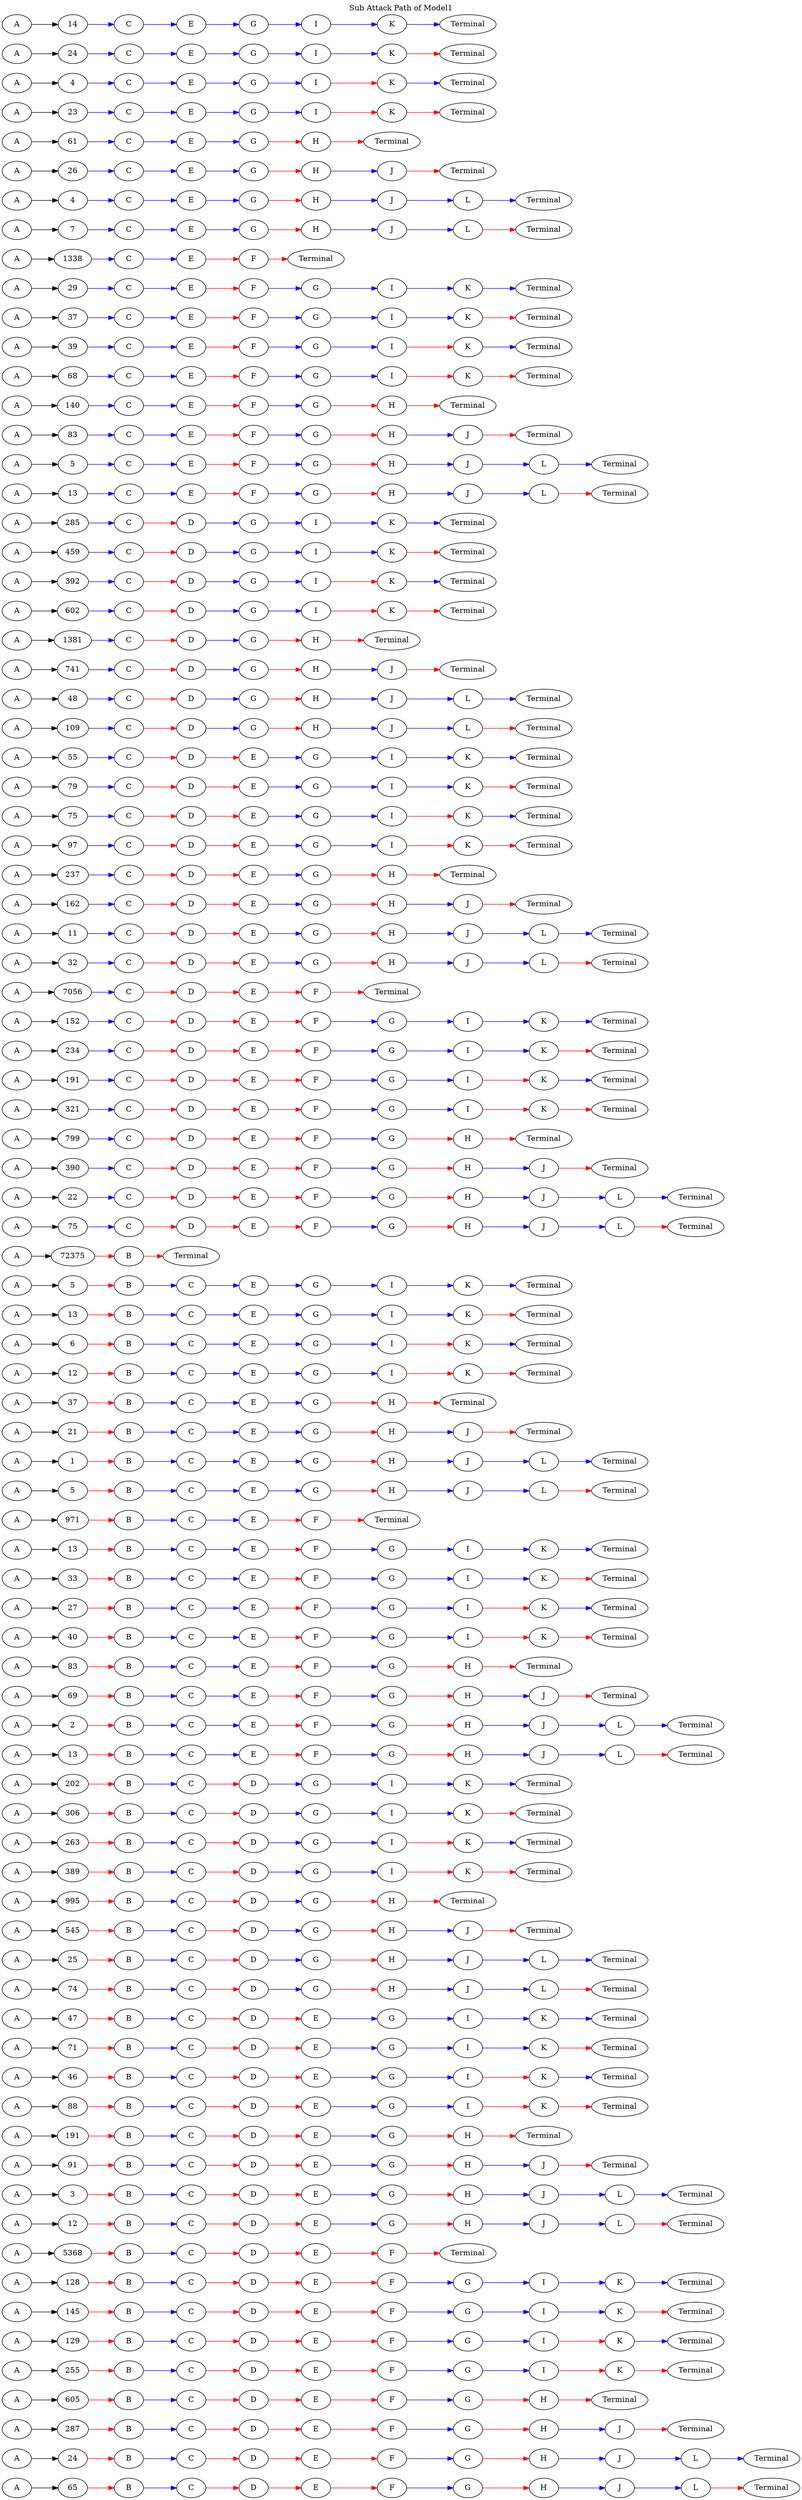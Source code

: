 // Sub Attack Path
digraph SubAttackPathModel {
	graph [label="Sub Attack Path of Model1" labelloc=t rankdir=LR]
	A1 [label=A]
	number_of_attack1 [label=65]
	A1 -> number_of_attack1
	B1 [label=B]
	number_of_attack1 -> B1 [color=red]
	C1 [label=C]
	B1 -> C1 [color=blue]
	D1 [label=D]
	C1 -> D1 [color=red]
	E1 [label=E]
	D1 -> E1 [color=red]
	F1 [label=F]
	E1 -> F1 [color=red]
	G1 [label=G]
	F1 -> G1 [color=blue]
	H1 [label=H]
	G1 -> H1 [color=red]
	J1 [label=J]
	H1 -> J1 [color=blue]
	L1 [label=L]
	J1 -> L1 [color=blue]
	Terminal1 [label=Terminal]
	L1 -> Terminal1 [color=red]
	A2 [label=A]
	number_of_attack2 [label=24]
	A2 -> number_of_attack2
	B2 [label=B]
	number_of_attack2 -> B2 [color=red]
	C2 [label=C]
	B2 -> C2 [color=blue]
	D2 [label=D]
	C2 -> D2 [color=red]
	E2 [label=E]
	D2 -> E2 [color=red]
	F2 [label=F]
	E2 -> F2 [color=red]
	G2 [label=G]
	F2 -> G2 [color=blue]
	H2 [label=H]
	G2 -> H2 [color=red]
	J2 [label=J]
	H2 -> J2 [color=blue]
	L2 [label=L]
	J2 -> L2 [color=blue]
	Terminal2 [label=Terminal]
	L2 -> Terminal2 [color=blue]
	A3 [label=A]
	number_of_attack3 [label=287]
	A3 -> number_of_attack3
	B3 [label=B]
	number_of_attack3 -> B3 [color=red]
	C3 [label=C]
	B3 -> C3 [color=blue]
	D3 [label=D]
	C3 -> D3 [color=red]
	E3 [label=E]
	D3 -> E3 [color=red]
	F3 [label=F]
	E3 -> F3 [color=red]
	G3 [label=G]
	F3 -> G3 [color=blue]
	H3 [label=H]
	G3 -> H3 [color=red]
	J3 [label=J]
	H3 -> J3 [color=blue]
	Terminal3 [label=Terminal]
	J3 -> Terminal3 [color=red]
	A4 [label=A]
	number_of_attack4 [label=605]
	A4 -> number_of_attack4
	B4 [label=B]
	number_of_attack4 -> B4 [color=red]
	C4 [label=C]
	B4 -> C4 [color=blue]
	D4 [label=D]
	C4 -> D4 [color=red]
	E4 [label=E]
	D4 -> E4 [color=red]
	F4 [label=F]
	E4 -> F4 [color=red]
	G4 [label=G]
	F4 -> G4 [color=blue]
	H4 [label=H]
	G4 -> H4 [color=red]
	Terminal4 [label=Terminal]
	H4 -> Terminal4 [color=red]
	A5 [label=A]
	number_of_attack5 [label=255]
	A5 -> number_of_attack5
	B5 [label=B]
	number_of_attack5 -> B5 [color=red]
	C5 [label=C]
	B5 -> C5 [color=blue]
	D5 [label=D]
	C5 -> D5 [color=red]
	E5 [label=E]
	D5 -> E5 [color=red]
	F5 [label=F]
	E5 -> F5 [color=red]
	G5 [label=G]
	F5 -> G5 [color=blue]
	I5 [label=I]
	G5 -> I5 [color=blue]
	K5 [label=K]
	I5 -> K5 [color=red]
	Terminal5 [label=Terminal]
	K5 -> Terminal5 [color=red]
	A6 [label=A]
	number_of_attack6 [label=129]
	A6 -> number_of_attack6
	B6 [label=B]
	number_of_attack6 -> B6 [color=red]
	C6 [label=C]
	B6 -> C6 [color=blue]
	D6 [label=D]
	C6 -> D6 [color=red]
	E6 [label=E]
	D6 -> E6 [color=red]
	F6 [label=F]
	E6 -> F6 [color=red]
	G6 [label=G]
	F6 -> G6 [color=blue]
	I6 [label=I]
	G6 -> I6 [color=blue]
	K6 [label=K]
	I6 -> K6 [color=red]
	Terminal6 [label=Terminal]
	K6 -> Terminal6 [color=blue]
	A7 [label=A]
	number_of_attack7 [label=145]
	A7 -> number_of_attack7
	B7 [label=B]
	number_of_attack7 -> B7 [color=red]
	C7 [label=C]
	B7 -> C7 [color=blue]
	D7 [label=D]
	C7 -> D7 [color=red]
	E7 [label=E]
	D7 -> E7 [color=red]
	F7 [label=F]
	E7 -> F7 [color=red]
	G7 [label=G]
	F7 -> G7 [color=blue]
	I7 [label=I]
	G7 -> I7 [color=blue]
	K7 [label=K]
	I7 -> K7 [color=blue]
	Terminal7 [label=Terminal]
	K7 -> Terminal7 [color=red]
	A8 [label=A]
	number_of_attack8 [label=128]
	A8 -> number_of_attack8
	B8 [label=B]
	number_of_attack8 -> B8 [color=red]
	C8 [label=C]
	B8 -> C8 [color=blue]
	D8 [label=D]
	C8 -> D8 [color=red]
	E8 [label=E]
	D8 -> E8 [color=red]
	F8 [label=F]
	E8 -> F8 [color=red]
	G8 [label=G]
	F8 -> G8 [color=blue]
	I8 [label=I]
	G8 -> I8 [color=blue]
	K8 [label=K]
	I8 -> K8 [color=blue]
	Terminal8 [label=Terminal]
	K8 -> Terminal8 [color=blue]
	A9 [label=A]
	number_of_attack9 [label=5368]
	A9 -> number_of_attack9
	B9 [label=B]
	number_of_attack9 -> B9 [color=red]
	C9 [label=C]
	B9 -> C9 [color=blue]
	D9 [label=D]
	C9 -> D9 [color=red]
	E9 [label=E]
	D9 -> E9 [color=red]
	F9 [label=F]
	E9 -> F9 [color=red]
	Terminal9 [label=Terminal]
	F9 -> Terminal9 [color=red]
	A10 [label=A]
	number_of_attack10 [label=12]
	A10 -> number_of_attack10
	B10 [label=B]
	number_of_attack10 -> B10 [color=red]
	C10 [label=C]
	B10 -> C10 [color=blue]
	D10 [label=D]
	C10 -> D10 [color=red]
	E10 [label=E]
	D10 -> E10 [color=red]
	G10 [label=G]
	E10 -> G10 [color=blue]
	H10 [label=H]
	G10 -> H10 [color=red]
	J10 [label=J]
	H10 -> J10 [color=blue]
	L10 [label=L]
	J10 -> L10 [color=blue]
	Terminal10 [label=Terminal]
	L10 -> Terminal10 [color=red]
	A11 [label=A]
	number_of_attack11 [label=3]
	A11 -> number_of_attack11
	B11 [label=B]
	number_of_attack11 -> B11 [color=red]
	C11 [label=C]
	B11 -> C11 [color=blue]
	D11 [label=D]
	C11 -> D11 [color=red]
	E11 [label=E]
	D11 -> E11 [color=red]
	G11 [label=G]
	E11 -> G11 [color=blue]
	H11 [label=H]
	G11 -> H11 [color=red]
	J11 [label=J]
	H11 -> J11 [color=blue]
	L11 [label=L]
	J11 -> L11 [color=blue]
	Terminal11 [label=Terminal]
	L11 -> Terminal11 [color=blue]
	A12 [label=A]
	number_of_attack12 [label=91]
	A12 -> number_of_attack12
	B12 [label=B]
	number_of_attack12 -> B12 [color=red]
	C12 [label=C]
	B12 -> C12 [color=blue]
	D12 [label=D]
	C12 -> D12 [color=red]
	E12 [label=E]
	D12 -> E12 [color=red]
	G12 [label=G]
	E12 -> G12 [color=blue]
	H12 [label=H]
	G12 -> H12 [color=red]
	J12 [label=J]
	H12 -> J12 [color=blue]
	Terminal12 [label=Terminal]
	J12 -> Terminal12 [color=red]
	A13 [label=A]
	number_of_attack13 [label=191]
	A13 -> number_of_attack13
	B13 [label=B]
	number_of_attack13 -> B13 [color=red]
	C13 [label=C]
	B13 -> C13 [color=blue]
	D13 [label=D]
	C13 -> D13 [color=red]
	E13 [label=E]
	D13 -> E13 [color=red]
	G13 [label=G]
	E13 -> G13 [color=blue]
	H13 [label=H]
	G13 -> H13 [color=red]
	Terminal13 [label=Terminal]
	H13 -> Terminal13 [color=red]
	A14 [label=A]
	number_of_attack14 [label=88]
	A14 -> number_of_attack14
	B14 [label=B]
	number_of_attack14 -> B14 [color=red]
	C14 [label=C]
	B14 -> C14 [color=blue]
	D14 [label=D]
	C14 -> D14 [color=red]
	E14 [label=E]
	D14 -> E14 [color=red]
	G14 [label=G]
	E14 -> G14 [color=blue]
	I14 [label=I]
	G14 -> I14 [color=blue]
	K14 [label=K]
	I14 -> K14 [color=red]
	Terminal14 [label=Terminal]
	K14 -> Terminal14 [color=red]
	A15 [label=A]
	number_of_attack15 [label=46]
	A15 -> number_of_attack15
	B15 [label=B]
	number_of_attack15 -> B15 [color=red]
	C15 [label=C]
	B15 -> C15 [color=blue]
	D15 [label=D]
	C15 -> D15 [color=red]
	E15 [label=E]
	D15 -> E15 [color=red]
	G15 [label=G]
	E15 -> G15 [color=blue]
	I15 [label=I]
	G15 -> I15 [color=blue]
	K15 [label=K]
	I15 -> K15 [color=red]
	Terminal15 [label=Terminal]
	K15 -> Terminal15 [color=blue]
	A16 [label=A]
	number_of_attack16 [label=71]
	A16 -> number_of_attack16
	B16 [label=B]
	number_of_attack16 -> B16 [color=red]
	C16 [label=C]
	B16 -> C16 [color=blue]
	D16 [label=D]
	C16 -> D16 [color=red]
	E16 [label=E]
	D16 -> E16 [color=red]
	G16 [label=G]
	E16 -> G16 [color=blue]
	I16 [label=I]
	G16 -> I16 [color=blue]
	K16 [label=K]
	I16 -> K16 [color=blue]
	Terminal16 [label=Terminal]
	K16 -> Terminal16 [color=red]
	A17 [label=A]
	number_of_attack17 [label=47]
	A17 -> number_of_attack17
	B17 [label=B]
	number_of_attack17 -> B17 [color=red]
	C17 [label=C]
	B17 -> C17 [color=blue]
	D17 [label=D]
	C17 -> D17 [color=red]
	E17 [label=E]
	D17 -> E17 [color=red]
	G17 [label=G]
	E17 -> G17 [color=blue]
	I17 [label=I]
	G17 -> I17 [color=blue]
	K17 [label=K]
	I17 -> K17 [color=blue]
	Terminal17 [label=Terminal]
	K17 -> Terminal17 [color=blue]
	A18 [label=A]
	number_of_attack18 [label=74]
	A18 -> number_of_attack18
	B18 [label=B]
	number_of_attack18 -> B18 [color=red]
	C18 [label=C]
	B18 -> C18 [color=blue]
	D18 [label=D]
	C18 -> D18 [color=red]
	G18 [label=G]
	D18 -> G18 [color=blue]
	H18 [label=H]
	G18 -> H18 [color=red]
	J18 [label=J]
	H18 -> J18 [color=blue]
	L18 [label=L]
	J18 -> L18 [color=blue]
	Terminal18 [label=Terminal]
	L18 -> Terminal18 [color=red]
	A19 [label=A]
	number_of_attack19 [label=25]
	A19 -> number_of_attack19
	B19 [label=B]
	number_of_attack19 -> B19 [color=red]
	C19 [label=C]
	B19 -> C19 [color=blue]
	D19 [label=D]
	C19 -> D19 [color=red]
	G19 [label=G]
	D19 -> G19 [color=blue]
	H19 [label=H]
	G19 -> H19 [color=red]
	J19 [label=J]
	H19 -> J19 [color=blue]
	L19 [label=L]
	J19 -> L19 [color=blue]
	Terminal19 [label=Terminal]
	L19 -> Terminal19 [color=blue]
	A20 [label=A]
	number_of_attack20 [label=545]
	A20 -> number_of_attack20
	B20 [label=B]
	number_of_attack20 -> B20 [color=red]
	C20 [label=C]
	B20 -> C20 [color=blue]
	D20 [label=D]
	C20 -> D20 [color=red]
	G20 [label=G]
	D20 -> G20 [color=blue]
	H20 [label=H]
	G20 -> H20 [color=red]
	J20 [label=J]
	H20 -> J20 [color=blue]
	Terminal20 [label=Terminal]
	J20 -> Terminal20 [color=red]
	A21 [label=A]
	number_of_attack21 [label=995]
	A21 -> number_of_attack21
	B21 [label=B]
	number_of_attack21 -> B21 [color=red]
	C21 [label=C]
	B21 -> C21 [color=blue]
	D21 [label=D]
	C21 -> D21 [color=red]
	G21 [label=G]
	D21 -> G21 [color=blue]
	H21 [label=H]
	G21 -> H21 [color=red]
	Terminal21 [label=Terminal]
	H21 -> Terminal21 [color=red]
	A22 [label=A]
	number_of_attack22 [label=389]
	A22 -> number_of_attack22
	B22 [label=B]
	number_of_attack22 -> B22 [color=red]
	C22 [label=C]
	B22 -> C22 [color=blue]
	D22 [label=D]
	C22 -> D22 [color=red]
	G22 [label=G]
	D22 -> G22 [color=blue]
	I22 [label=I]
	G22 -> I22 [color=blue]
	K22 [label=K]
	I22 -> K22 [color=red]
	Terminal22 [label=Terminal]
	K22 -> Terminal22 [color=red]
	A23 [label=A]
	number_of_attack23 [label=263]
	A23 -> number_of_attack23
	B23 [label=B]
	number_of_attack23 -> B23 [color=red]
	C23 [label=C]
	B23 -> C23 [color=blue]
	D23 [label=D]
	C23 -> D23 [color=red]
	G23 [label=G]
	D23 -> G23 [color=blue]
	I23 [label=I]
	G23 -> I23 [color=blue]
	K23 [label=K]
	I23 -> K23 [color=red]
	Terminal23 [label=Terminal]
	K23 -> Terminal23 [color=blue]
	A24 [label=A]
	number_of_attack24 [label=306]
	A24 -> number_of_attack24
	B24 [label=B]
	number_of_attack24 -> B24 [color=red]
	C24 [label=C]
	B24 -> C24 [color=blue]
	D24 [label=D]
	C24 -> D24 [color=red]
	G24 [label=G]
	D24 -> G24 [color=blue]
	I24 [label=I]
	G24 -> I24 [color=blue]
	K24 [label=K]
	I24 -> K24 [color=blue]
	Terminal24 [label=Terminal]
	K24 -> Terminal24 [color=red]
	A25 [label=A]
	number_of_attack25 [label=202]
	A25 -> number_of_attack25
	B25 [label=B]
	number_of_attack25 -> B25 [color=red]
	C25 [label=C]
	B25 -> C25 [color=blue]
	D25 [label=D]
	C25 -> D25 [color=red]
	G25 [label=G]
	D25 -> G25 [color=blue]
	I25 [label=I]
	G25 -> I25 [color=blue]
	K25 [label=K]
	I25 -> K25 [color=blue]
	Terminal25 [label=Terminal]
	K25 -> Terminal25 [color=blue]
	A26 [label=A]
	number_of_attack26 [label=13]
	A26 -> number_of_attack26
	B26 [label=B]
	number_of_attack26 -> B26 [color=red]
	C26 [label=C]
	B26 -> C26 [color=blue]
	E26 [label=E]
	C26 -> E26 [color=blue]
	F26 [label=F]
	E26 -> F26 [color=red]
	G26 [label=G]
	F26 -> G26 [color=blue]
	H26 [label=H]
	G26 -> H26 [color=red]
	J26 [label=J]
	H26 -> J26 [color=blue]
	L26 [label=L]
	J26 -> L26 [color=blue]
	Terminal26 [label=Terminal]
	L26 -> Terminal26 [color=red]
	A27 [label=A]
	number_of_attack27 [label=2]
	A27 -> number_of_attack27
	B27 [label=B]
	number_of_attack27 -> B27 [color=red]
	C27 [label=C]
	B27 -> C27 [color=blue]
	E27 [label=E]
	C27 -> E27 [color=blue]
	F27 [label=F]
	E27 -> F27 [color=red]
	G27 [label=G]
	F27 -> G27 [color=blue]
	H27 [label=H]
	G27 -> H27 [color=red]
	J27 [label=J]
	H27 -> J27 [color=blue]
	L27 [label=L]
	J27 -> L27 [color=blue]
	Terminal27 [label=Terminal]
	L27 -> Terminal27 [color=blue]
	A28 [label=A]
	number_of_attack28 [label=69]
	A28 -> number_of_attack28
	B28 [label=B]
	number_of_attack28 -> B28 [color=red]
	C28 [label=C]
	B28 -> C28 [color=blue]
	E28 [label=E]
	C28 -> E28 [color=blue]
	F28 [label=F]
	E28 -> F28 [color=red]
	G28 [label=G]
	F28 -> G28 [color=blue]
	H28 [label=H]
	G28 -> H28 [color=red]
	J28 [label=J]
	H28 -> J28 [color=blue]
	Terminal28 [label=Terminal]
	J28 -> Terminal28 [color=red]
	A29 [label=A]
	number_of_attack29 [label=83]
	A29 -> number_of_attack29
	B29 [label=B]
	number_of_attack29 -> B29 [color=red]
	C29 [label=C]
	B29 -> C29 [color=blue]
	E29 [label=E]
	C29 -> E29 [color=blue]
	F29 [label=F]
	E29 -> F29 [color=red]
	G29 [label=G]
	F29 -> G29 [color=blue]
	H29 [label=H]
	G29 -> H29 [color=red]
	Terminal29 [label=Terminal]
	H29 -> Terminal29 [color=red]
	A30 [label=A]
	number_of_attack30 [label=40]
	A30 -> number_of_attack30
	B30 [label=B]
	number_of_attack30 -> B30 [color=red]
	C30 [label=C]
	B30 -> C30 [color=blue]
	E30 [label=E]
	C30 -> E30 [color=blue]
	F30 [label=F]
	E30 -> F30 [color=red]
	G30 [label=G]
	F30 -> G30 [color=blue]
	I30 [label=I]
	G30 -> I30 [color=blue]
	K30 [label=K]
	I30 -> K30 [color=red]
	Terminal30 [label=Terminal]
	K30 -> Terminal30 [color=red]
	A31 [label=A]
	number_of_attack31 [label=27]
	A31 -> number_of_attack31
	B31 [label=B]
	number_of_attack31 -> B31 [color=red]
	C31 [label=C]
	B31 -> C31 [color=blue]
	E31 [label=E]
	C31 -> E31 [color=blue]
	F31 [label=F]
	E31 -> F31 [color=red]
	G31 [label=G]
	F31 -> G31 [color=blue]
	I31 [label=I]
	G31 -> I31 [color=blue]
	K31 [label=K]
	I31 -> K31 [color=red]
	Terminal31 [label=Terminal]
	K31 -> Terminal31 [color=blue]
	A32 [label=A]
	number_of_attack32 [label=33]
	A32 -> number_of_attack32
	B32 [label=B]
	number_of_attack32 -> B32 [color=red]
	C32 [label=C]
	B32 -> C32 [color=blue]
	E32 [label=E]
	C32 -> E32 [color=blue]
	F32 [label=F]
	E32 -> F32 [color=red]
	G32 [label=G]
	F32 -> G32 [color=blue]
	I32 [label=I]
	G32 -> I32 [color=blue]
	K32 [label=K]
	I32 -> K32 [color=blue]
	Terminal32 [label=Terminal]
	K32 -> Terminal32 [color=red]
	A33 [label=A]
	number_of_attack33 [label=13]
	A33 -> number_of_attack33
	B33 [label=B]
	number_of_attack33 -> B33 [color=red]
	C33 [label=C]
	B33 -> C33 [color=blue]
	E33 [label=E]
	C33 -> E33 [color=blue]
	F33 [label=F]
	E33 -> F33 [color=red]
	G33 [label=G]
	F33 -> G33 [color=blue]
	I33 [label=I]
	G33 -> I33 [color=blue]
	K33 [label=K]
	I33 -> K33 [color=blue]
	Terminal33 [label=Terminal]
	K33 -> Terminal33 [color=blue]
	A34 [label=A]
	number_of_attack34 [label=971]
	A34 -> number_of_attack34
	B34 [label=B]
	number_of_attack34 -> B34 [color=red]
	C34 [label=C]
	B34 -> C34 [color=blue]
	E34 [label=E]
	C34 -> E34 [color=blue]
	F34 [label=F]
	E34 -> F34 [color=red]
	Terminal34 [label=Terminal]
	F34 -> Terminal34 [color=red]
	A35 [label=A]
	number_of_attack35 [label=5]
	A35 -> number_of_attack35
	B35 [label=B]
	number_of_attack35 -> B35 [color=red]
	C35 [label=C]
	B35 -> C35 [color=blue]
	E35 [label=E]
	C35 -> E35 [color=blue]
	G35 [label=G]
	E35 -> G35 [color=blue]
	H35 [label=H]
	G35 -> H35 [color=red]
	J35 [label=J]
	H35 -> J35 [color=blue]
	L35 [label=L]
	J35 -> L35 [color=blue]
	Terminal35 [label=Terminal]
	L35 -> Terminal35 [color=red]
	A36 [label=A]
	number_of_attack36 [label=1]
	A36 -> number_of_attack36
	B36 [label=B]
	number_of_attack36 -> B36 [color=red]
	C36 [label=C]
	B36 -> C36 [color=blue]
	E36 [label=E]
	C36 -> E36 [color=blue]
	G36 [label=G]
	E36 -> G36 [color=blue]
	H36 [label=H]
	G36 -> H36 [color=red]
	J36 [label=J]
	H36 -> J36 [color=blue]
	L36 [label=L]
	J36 -> L36 [color=blue]
	Terminal36 [label=Terminal]
	L36 -> Terminal36 [color=blue]
	A37 [label=A]
	number_of_attack37 [label=21]
	A37 -> number_of_attack37
	B37 [label=B]
	number_of_attack37 -> B37 [color=red]
	C37 [label=C]
	B37 -> C37 [color=blue]
	E37 [label=E]
	C37 -> E37 [color=blue]
	G37 [label=G]
	E37 -> G37 [color=blue]
	H37 [label=H]
	G37 -> H37 [color=red]
	J37 [label=J]
	H37 -> J37 [color=blue]
	Terminal37 [label=Terminal]
	J37 -> Terminal37 [color=red]
	A38 [label=A]
	number_of_attack38 [label=37]
	A38 -> number_of_attack38
	B38 [label=B]
	number_of_attack38 -> B38 [color=red]
	C38 [label=C]
	B38 -> C38 [color=blue]
	E38 [label=E]
	C38 -> E38 [color=blue]
	G38 [label=G]
	E38 -> G38 [color=blue]
	H38 [label=H]
	G38 -> H38 [color=red]
	Terminal38 [label=Terminal]
	H38 -> Terminal38 [color=red]
	A39 [label=A]
	number_of_attack39 [label=12]
	A39 -> number_of_attack39
	B39 [label=B]
	number_of_attack39 -> B39 [color=red]
	C39 [label=C]
	B39 -> C39 [color=blue]
	E39 [label=E]
	C39 -> E39 [color=blue]
	G39 [label=G]
	E39 -> G39 [color=blue]
	I39 [label=I]
	G39 -> I39 [color=blue]
	K39 [label=K]
	I39 -> K39 [color=red]
	Terminal39 [label=Terminal]
	K39 -> Terminal39 [color=red]
	A40 [label=A]
	number_of_attack40 [label=6]
	A40 -> number_of_attack40
	B40 [label=B]
	number_of_attack40 -> B40 [color=red]
	C40 [label=C]
	B40 -> C40 [color=blue]
	E40 [label=E]
	C40 -> E40 [color=blue]
	G40 [label=G]
	E40 -> G40 [color=blue]
	I40 [label=I]
	G40 -> I40 [color=blue]
	K40 [label=K]
	I40 -> K40 [color=red]
	Terminal40 [label=Terminal]
	K40 -> Terminal40 [color=blue]
	A41 [label=A]
	number_of_attack41 [label=13]
	A41 -> number_of_attack41
	B41 [label=B]
	number_of_attack41 -> B41 [color=red]
	C41 [label=C]
	B41 -> C41 [color=blue]
	E41 [label=E]
	C41 -> E41 [color=blue]
	G41 [label=G]
	E41 -> G41 [color=blue]
	I41 [label=I]
	G41 -> I41 [color=blue]
	K41 [label=K]
	I41 -> K41 [color=blue]
	Terminal41 [label=Terminal]
	K41 -> Terminal41 [color=red]
	A42 [label=A]
	number_of_attack42 [label=5]
	A42 -> number_of_attack42
	B42 [label=B]
	number_of_attack42 -> B42 [color=red]
	C42 [label=C]
	B42 -> C42 [color=blue]
	E42 [label=E]
	C42 -> E42 [color=blue]
	G42 [label=G]
	E42 -> G42 [color=blue]
	I42 [label=I]
	G42 -> I42 [color=blue]
	K42 [label=K]
	I42 -> K42 [color=blue]
	Terminal42 [label=Terminal]
	K42 -> Terminal42 [color=blue]
	A43 [label=A]
	number_of_attack43 [label=72375]
	A43 -> number_of_attack43
	B43 [label=B]
	number_of_attack43 -> B43 [color=red]
	Terminal43 [label=Terminal]
	B43 -> Terminal43 [color=red]
	A44 [label=A]
	number_of_attack44 [label=75]
	A44 -> number_of_attack44
	C44 [label=C]
	number_of_attack44 -> C44 [color=blue]
	D44 [label=D]
	C44 -> D44 [color=red]
	E44 [label=E]
	D44 -> E44 [color=red]
	F44 [label=F]
	E44 -> F44 [color=red]
	G44 [label=G]
	F44 -> G44 [color=blue]
	H44 [label=H]
	G44 -> H44 [color=red]
	J44 [label=J]
	H44 -> J44 [color=blue]
	L44 [label=L]
	J44 -> L44 [color=blue]
	Terminal44 [label=Terminal]
	L44 -> Terminal44 [color=red]
	A45 [label=A]
	number_of_attack45 [label=22]
	A45 -> number_of_attack45
	C45 [label=C]
	number_of_attack45 -> C45 [color=blue]
	D45 [label=D]
	C45 -> D45 [color=red]
	E45 [label=E]
	D45 -> E45 [color=red]
	F45 [label=F]
	E45 -> F45 [color=red]
	G45 [label=G]
	F45 -> G45 [color=blue]
	H45 [label=H]
	G45 -> H45 [color=red]
	J45 [label=J]
	H45 -> J45 [color=blue]
	L45 [label=L]
	J45 -> L45 [color=blue]
	Terminal45 [label=Terminal]
	L45 -> Terminal45 [color=blue]
	A46 [label=A]
	number_of_attack46 [label=390]
	A46 -> number_of_attack46
	C46 [label=C]
	number_of_attack46 -> C46 [color=blue]
	D46 [label=D]
	C46 -> D46 [color=red]
	E46 [label=E]
	D46 -> E46 [color=red]
	F46 [label=F]
	E46 -> F46 [color=red]
	G46 [label=G]
	F46 -> G46 [color=blue]
	H46 [label=H]
	G46 -> H46 [color=red]
	J46 [label=J]
	H46 -> J46 [color=blue]
	Terminal46 [label=Terminal]
	J46 -> Terminal46 [color=red]
	A47 [label=A]
	number_of_attack47 [label=799]
	A47 -> number_of_attack47
	C47 [label=C]
	number_of_attack47 -> C47 [color=blue]
	D47 [label=D]
	C47 -> D47 [color=red]
	E47 [label=E]
	D47 -> E47 [color=red]
	F47 [label=F]
	E47 -> F47 [color=red]
	G47 [label=G]
	F47 -> G47 [color=blue]
	H47 [label=H]
	G47 -> H47 [color=red]
	Terminal47 [label=Terminal]
	H47 -> Terminal47 [color=red]
	A48 [label=A]
	number_of_attack48 [label=321]
	A48 -> number_of_attack48
	C48 [label=C]
	number_of_attack48 -> C48 [color=blue]
	D48 [label=D]
	C48 -> D48 [color=red]
	E48 [label=E]
	D48 -> E48 [color=red]
	F48 [label=F]
	E48 -> F48 [color=red]
	G48 [label=G]
	F48 -> G48 [color=blue]
	I48 [label=I]
	G48 -> I48 [color=blue]
	K48 [label=K]
	I48 -> K48 [color=red]
	Terminal48 [label=Terminal]
	K48 -> Terminal48 [color=red]
	A49 [label=A]
	number_of_attack49 [label=191]
	A49 -> number_of_attack49
	C49 [label=C]
	number_of_attack49 -> C49 [color=blue]
	D49 [label=D]
	C49 -> D49 [color=red]
	E49 [label=E]
	D49 -> E49 [color=red]
	F49 [label=F]
	E49 -> F49 [color=red]
	G49 [label=G]
	F49 -> G49 [color=blue]
	I49 [label=I]
	G49 -> I49 [color=blue]
	K49 [label=K]
	I49 -> K49 [color=red]
	Terminal49 [label=Terminal]
	K49 -> Terminal49 [color=blue]
	A50 [label=A]
	number_of_attack50 [label=234]
	A50 -> number_of_attack50
	C50 [label=C]
	number_of_attack50 -> C50 [color=blue]
	D50 [label=D]
	C50 -> D50 [color=red]
	E50 [label=E]
	D50 -> E50 [color=red]
	F50 [label=F]
	E50 -> F50 [color=red]
	G50 [label=G]
	F50 -> G50 [color=blue]
	I50 [label=I]
	G50 -> I50 [color=blue]
	K50 [label=K]
	I50 -> K50 [color=blue]
	Terminal50 [label=Terminal]
	K50 -> Terminal50 [color=red]
	A51 [label=A]
	number_of_attack51 [label=152]
	A51 -> number_of_attack51
	C51 [label=C]
	number_of_attack51 -> C51 [color=blue]
	D51 [label=D]
	C51 -> D51 [color=red]
	E51 [label=E]
	D51 -> E51 [color=red]
	F51 [label=F]
	E51 -> F51 [color=red]
	G51 [label=G]
	F51 -> G51 [color=blue]
	I51 [label=I]
	G51 -> I51 [color=blue]
	K51 [label=K]
	I51 -> K51 [color=blue]
	Terminal51 [label=Terminal]
	K51 -> Terminal51 [color=blue]
	A52 [label=A]
	number_of_attack52 [label=7056]
	A52 -> number_of_attack52
	C52 [label=C]
	number_of_attack52 -> C52 [color=blue]
	D52 [label=D]
	C52 -> D52 [color=red]
	E52 [label=E]
	D52 -> E52 [color=red]
	F52 [label=F]
	E52 -> F52 [color=red]
	Terminal52 [label=Terminal]
	F52 -> Terminal52 [color=red]
	A53 [label=A]
	number_of_attack53 [label=32]
	A53 -> number_of_attack53
	C53 [label=C]
	number_of_attack53 -> C53 [color=blue]
	D53 [label=D]
	C53 -> D53 [color=red]
	E53 [label=E]
	D53 -> E53 [color=red]
	G53 [label=G]
	E53 -> G53 [color=blue]
	H53 [label=H]
	G53 -> H53 [color=red]
	J53 [label=J]
	H53 -> J53 [color=blue]
	L53 [label=L]
	J53 -> L53 [color=blue]
	Terminal53 [label=Terminal]
	L53 -> Terminal53 [color=red]
	A54 [label=A]
	number_of_attack54 [label=11]
	A54 -> number_of_attack54
	C54 [label=C]
	number_of_attack54 -> C54 [color=blue]
	D54 [label=D]
	C54 -> D54 [color=red]
	E54 [label=E]
	D54 -> E54 [color=red]
	G54 [label=G]
	E54 -> G54 [color=blue]
	H54 [label=H]
	G54 -> H54 [color=red]
	J54 [label=J]
	H54 -> J54 [color=blue]
	L54 [label=L]
	J54 -> L54 [color=blue]
	Terminal54 [label=Terminal]
	L54 -> Terminal54 [color=blue]
	A55 [label=A]
	number_of_attack55 [label=162]
	A55 -> number_of_attack55
	C55 [label=C]
	number_of_attack55 -> C55 [color=blue]
	D55 [label=D]
	C55 -> D55 [color=red]
	E55 [label=E]
	D55 -> E55 [color=red]
	G55 [label=G]
	E55 -> G55 [color=blue]
	H55 [label=H]
	G55 -> H55 [color=red]
	J55 [label=J]
	H55 -> J55 [color=blue]
	Terminal55 [label=Terminal]
	J55 -> Terminal55 [color=red]
	A56 [label=A]
	number_of_attack56 [label=237]
	A56 -> number_of_attack56
	C56 [label=C]
	number_of_attack56 -> C56 [color=blue]
	D56 [label=D]
	C56 -> D56 [color=red]
	E56 [label=E]
	D56 -> E56 [color=red]
	G56 [label=G]
	E56 -> G56 [color=blue]
	H56 [label=H]
	G56 -> H56 [color=red]
	Terminal56 [label=Terminal]
	H56 -> Terminal56 [color=red]
	A57 [label=A]
	number_of_attack57 [label=97]
	A57 -> number_of_attack57
	C57 [label=C]
	number_of_attack57 -> C57 [color=blue]
	D57 [label=D]
	C57 -> D57 [color=red]
	E57 [label=E]
	D57 -> E57 [color=red]
	G57 [label=G]
	E57 -> G57 [color=blue]
	I57 [label=I]
	G57 -> I57 [color=blue]
	K57 [label=K]
	I57 -> K57 [color=red]
	Terminal57 [label=Terminal]
	K57 -> Terminal57 [color=red]
	A58 [label=A]
	number_of_attack58 [label=75]
	A58 -> number_of_attack58
	C58 [label=C]
	number_of_attack58 -> C58 [color=blue]
	D58 [label=D]
	C58 -> D58 [color=red]
	E58 [label=E]
	D58 -> E58 [color=red]
	G58 [label=G]
	E58 -> G58 [color=blue]
	I58 [label=I]
	G58 -> I58 [color=blue]
	K58 [label=K]
	I58 -> K58 [color=red]
	Terminal58 [label=Terminal]
	K58 -> Terminal58 [color=blue]
	A59 [label=A]
	number_of_attack59 [label=79]
	A59 -> number_of_attack59
	C59 [label=C]
	number_of_attack59 -> C59 [color=blue]
	D59 [label=D]
	C59 -> D59 [color=red]
	E59 [label=E]
	D59 -> E59 [color=red]
	G59 [label=G]
	E59 -> G59 [color=blue]
	I59 [label=I]
	G59 -> I59 [color=blue]
	K59 [label=K]
	I59 -> K59 [color=blue]
	Terminal59 [label=Terminal]
	K59 -> Terminal59 [color=red]
	A60 [label=A]
	number_of_attack60 [label=55]
	A60 -> number_of_attack60
	C60 [label=C]
	number_of_attack60 -> C60 [color=blue]
	D60 [label=D]
	C60 -> D60 [color=red]
	E60 [label=E]
	D60 -> E60 [color=red]
	G60 [label=G]
	E60 -> G60 [color=blue]
	I60 [label=I]
	G60 -> I60 [color=blue]
	K60 [label=K]
	I60 -> K60 [color=blue]
	Terminal60 [label=Terminal]
	K60 -> Terminal60 [color=blue]
	A61 [label=A]
	number_of_attack61 [label=109]
	A61 -> number_of_attack61
	C61 [label=C]
	number_of_attack61 -> C61 [color=blue]
	D61 [label=D]
	C61 -> D61 [color=red]
	G61 [label=G]
	D61 -> G61 [color=blue]
	H61 [label=H]
	G61 -> H61 [color=red]
	J61 [label=J]
	H61 -> J61 [color=blue]
	L61 [label=L]
	J61 -> L61 [color=blue]
	Terminal61 [label=Terminal]
	L61 -> Terminal61 [color=red]
	A62 [label=A]
	number_of_attack62 [label=48]
	A62 -> number_of_attack62
	C62 [label=C]
	number_of_attack62 -> C62 [color=blue]
	D62 [label=D]
	C62 -> D62 [color=red]
	G62 [label=G]
	D62 -> G62 [color=blue]
	H62 [label=H]
	G62 -> H62 [color=red]
	J62 [label=J]
	H62 -> J62 [color=blue]
	L62 [label=L]
	J62 -> L62 [color=blue]
	Terminal62 [label=Terminal]
	L62 -> Terminal62 [color=blue]
	A63 [label=A]
	number_of_attack63 [label=741]
	A63 -> number_of_attack63
	C63 [label=C]
	number_of_attack63 -> C63 [color=blue]
	D63 [label=D]
	C63 -> D63 [color=red]
	G63 [label=G]
	D63 -> G63 [color=blue]
	H63 [label=H]
	G63 -> H63 [color=red]
	J63 [label=J]
	H63 -> J63 [color=blue]
	Terminal63 [label=Terminal]
	J63 -> Terminal63 [color=red]
	A64 [label=A]
	number_of_attack64 [label=1381]
	A64 -> number_of_attack64
	C64 [label=C]
	number_of_attack64 -> C64 [color=blue]
	D64 [label=D]
	C64 -> D64 [color=red]
	G64 [label=G]
	D64 -> G64 [color=blue]
	H64 [label=H]
	G64 -> H64 [color=red]
	Terminal64 [label=Terminal]
	H64 -> Terminal64 [color=red]
	A65 [label=A]
	number_of_attack65 [label=602]
	A65 -> number_of_attack65
	C65 [label=C]
	number_of_attack65 -> C65 [color=blue]
	D65 [label=D]
	C65 -> D65 [color=red]
	G65 [label=G]
	D65 -> G65 [color=blue]
	I65 [label=I]
	G65 -> I65 [color=blue]
	K65 [label=K]
	I65 -> K65 [color=red]
	Terminal65 [label=Terminal]
	K65 -> Terminal65 [color=red]
	A66 [label=A]
	number_of_attack66 [label=392]
	A66 -> number_of_attack66
	C66 [label=C]
	number_of_attack66 -> C66 [color=blue]
	D66 [label=D]
	C66 -> D66 [color=red]
	G66 [label=G]
	D66 -> G66 [color=blue]
	I66 [label=I]
	G66 -> I66 [color=blue]
	K66 [label=K]
	I66 -> K66 [color=red]
	Terminal66 [label=Terminal]
	K66 -> Terminal66 [color=blue]
	A67 [label=A]
	number_of_attack67 [label=459]
	A67 -> number_of_attack67
	C67 [label=C]
	number_of_attack67 -> C67 [color=blue]
	D67 [label=D]
	C67 -> D67 [color=red]
	G67 [label=G]
	D67 -> G67 [color=blue]
	I67 [label=I]
	G67 -> I67 [color=blue]
	K67 [label=K]
	I67 -> K67 [color=blue]
	Terminal67 [label=Terminal]
	K67 -> Terminal67 [color=red]
	A68 [label=A]
	number_of_attack68 [label=285]
	A68 -> number_of_attack68
	C68 [label=C]
	number_of_attack68 -> C68 [color=blue]
	D68 [label=D]
	C68 -> D68 [color=red]
	G68 [label=G]
	D68 -> G68 [color=blue]
	I68 [label=I]
	G68 -> I68 [color=blue]
	K68 [label=K]
	I68 -> K68 [color=blue]
	Terminal68 [label=Terminal]
	K68 -> Terminal68 [color=blue]
	A69 [label=A]
	number_of_attack69 [label=13]
	A69 -> number_of_attack69
	C69 [label=C]
	number_of_attack69 -> C69 [color=blue]
	E69 [label=E]
	C69 -> E69 [color=blue]
	F69 [label=F]
	E69 -> F69 [color=red]
	G69 [label=G]
	F69 -> G69 [color=blue]
	H69 [label=H]
	G69 -> H69 [color=red]
	J69 [label=J]
	H69 -> J69 [color=blue]
	L69 [label=L]
	J69 -> L69 [color=blue]
	Terminal69 [label=Terminal]
	L69 -> Terminal69 [color=red]
	A70 [label=A]
	number_of_attack70 [label=5]
	A70 -> number_of_attack70
	C70 [label=C]
	number_of_attack70 -> C70 [color=blue]
	E70 [label=E]
	C70 -> E70 [color=blue]
	F70 [label=F]
	E70 -> F70 [color=red]
	G70 [label=G]
	F70 -> G70 [color=blue]
	H70 [label=H]
	G70 -> H70 [color=red]
	J70 [label=J]
	H70 -> J70 [color=blue]
	L70 [label=L]
	J70 -> L70 [color=blue]
	Terminal70 [label=Terminal]
	L70 -> Terminal70 [color=blue]
	A71 [label=A]
	number_of_attack71 [label=83]
	A71 -> number_of_attack71
	C71 [label=C]
	number_of_attack71 -> C71 [color=blue]
	E71 [label=E]
	C71 -> E71 [color=blue]
	F71 [label=F]
	E71 -> F71 [color=red]
	G71 [label=G]
	F71 -> G71 [color=blue]
	H71 [label=H]
	G71 -> H71 [color=red]
	J71 [label=J]
	H71 -> J71 [color=blue]
	Terminal71 [label=Terminal]
	J71 -> Terminal71 [color=red]
	A72 [label=A]
	number_of_attack72 [label=140]
	A72 -> number_of_attack72
	C72 [label=C]
	number_of_attack72 -> C72 [color=blue]
	E72 [label=E]
	C72 -> E72 [color=blue]
	F72 [label=F]
	E72 -> F72 [color=red]
	G72 [label=G]
	F72 -> G72 [color=blue]
	H72 [label=H]
	G72 -> H72 [color=red]
	Terminal72 [label=Terminal]
	H72 -> Terminal72 [color=red]
	A73 [label=A]
	number_of_attack73 [label=68]
	A73 -> number_of_attack73
	C73 [label=C]
	number_of_attack73 -> C73 [color=blue]
	E73 [label=E]
	C73 -> E73 [color=blue]
	F73 [label=F]
	E73 -> F73 [color=red]
	G73 [label=G]
	F73 -> G73 [color=blue]
	I73 [label=I]
	G73 -> I73 [color=blue]
	K73 [label=K]
	I73 -> K73 [color=red]
	Terminal73 [label=Terminal]
	K73 -> Terminal73 [color=red]
	A74 [label=A]
	number_of_attack74 [label=39]
	A74 -> number_of_attack74
	C74 [label=C]
	number_of_attack74 -> C74 [color=blue]
	E74 [label=E]
	C74 -> E74 [color=blue]
	F74 [label=F]
	E74 -> F74 [color=red]
	G74 [label=G]
	F74 -> G74 [color=blue]
	I74 [label=I]
	G74 -> I74 [color=blue]
	K74 [label=K]
	I74 -> K74 [color=red]
	Terminal74 [label=Terminal]
	K74 -> Terminal74 [color=blue]
	A75 [label=A]
	number_of_attack75 [label=37]
	A75 -> number_of_attack75
	C75 [label=C]
	number_of_attack75 -> C75 [color=blue]
	E75 [label=E]
	C75 -> E75 [color=blue]
	F75 [label=F]
	E75 -> F75 [color=red]
	G75 [label=G]
	F75 -> G75 [color=blue]
	I75 [label=I]
	G75 -> I75 [color=blue]
	K75 [label=K]
	I75 -> K75 [color=blue]
	Terminal75 [label=Terminal]
	K75 -> Terminal75 [color=red]
	A76 [label=A]
	number_of_attack76 [label=29]
	A76 -> number_of_attack76
	C76 [label=C]
	number_of_attack76 -> C76 [color=blue]
	E76 [label=E]
	C76 -> E76 [color=blue]
	F76 [label=F]
	E76 -> F76 [color=red]
	G76 [label=G]
	F76 -> G76 [color=blue]
	I76 [label=I]
	G76 -> I76 [color=blue]
	K76 [label=K]
	I76 -> K76 [color=blue]
	Terminal76 [label=Terminal]
	K76 -> Terminal76 [color=blue]
	A77 [label=A]
	number_of_attack77 [label=1338]
	A77 -> number_of_attack77
	C77 [label=C]
	number_of_attack77 -> C77 [color=blue]
	E77 [label=E]
	C77 -> E77 [color=blue]
	F77 [label=F]
	E77 -> F77 [color=red]
	Terminal77 [label=Terminal]
	F77 -> Terminal77 [color=red]
	A78 [label=A]
	number_of_attack78 [label=7]
	A78 -> number_of_attack78
	C78 [label=C]
	number_of_attack78 -> C78 [color=blue]
	E78 [label=E]
	C78 -> E78 [color=blue]
	G78 [label=G]
	E78 -> G78 [color=blue]
	H78 [label=H]
	G78 -> H78 [color=red]
	J78 [label=J]
	H78 -> J78 [color=blue]
	L78 [label=L]
	J78 -> L78 [color=blue]
	Terminal78 [label=Terminal]
	L78 -> Terminal78 [color=red]
	A79 [label=A]
	number_of_attack79 [label=4]
	A79 -> number_of_attack79
	C79 [label=C]
	number_of_attack79 -> C79 [color=blue]
	E79 [label=E]
	C79 -> E79 [color=blue]
	G79 [label=G]
	E79 -> G79 [color=blue]
	H79 [label=H]
	G79 -> H79 [color=red]
	J79 [label=J]
	H79 -> J79 [color=blue]
	L79 [label=L]
	J79 -> L79 [color=blue]
	Terminal79 [label=Terminal]
	L79 -> Terminal79 [color=blue]
	A80 [label=A]
	number_of_attack80 [label=26]
	A80 -> number_of_attack80
	C80 [label=C]
	number_of_attack80 -> C80 [color=blue]
	E80 [label=E]
	C80 -> E80 [color=blue]
	G80 [label=G]
	E80 -> G80 [color=blue]
	H80 [label=H]
	G80 -> H80 [color=red]
	J80 [label=J]
	H80 -> J80 [color=blue]
	Terminal80 [label=Terminal]
	J80 -> Terminal80 [color=red]
	A81 [label=A]
	number_of_attack81 [label=61]
	A81 -> number_of_attack81
	C81 [label=C]
	number_of_attack81 -> C81 [color=blue]
	E81 [label=E]
	C81 -> E81 [color=blue]
	G81 [label=G]
	E81 -> G81 [color=blue]
	H81 [label=H]
	G81 -> H81 [color=red]
	Terminal81 [label=Terminal]
	H81 -> Terminal81 [color=red]
	A82 [label=A]
	number_of_attack82 [label=23]
	A82 -> number_of_attack82
	C82 [label=C]
	number_of_attack82 -> C82 [color=blue]
	E82 [label=E]
	C82 -> E82 [color=blue]
	G82 [label=G]
	E82 -> G82 [color=blue]
	I82 [label=I]
	G82 -> I82 [color=blue]
	K82 [label=K]
	I82 -> K82 [color=red]
	Terminal82 [label=Terminal]
	K82 -> Terminal82 [color=red]
	A83 [label=A]
	number_of_attack83 [label=4]
	A83 -> number_of_attack83
	C83 [label=C]
	number_of_attack83 -> C83 [color=blue]
	E83 [label=E]
	C83 -> E83 [color=blue]
	G83 [label=G]
	E83 -> G83 [color=blue]
	I83 [label=I]
	G83 -> I83 [color=blue]
	K83 [label=K]
	I83 -> K83 [color=red]
	Terminal83 [label=Terminal]
	K83 -> Terminal83 [color=blue]
	A84 [label=A]
	number_of_attack84 [label=24]
	A84 -> number_of_attack84
	C84 [label=C]
	number_of_attack84 -> C84 [color=blue]
	E84 [label=E]
	C84 -> E84 [color=blue]
	G84 [label=G]
	E84 -> G84 [color=blue]
	I84 [label=I]
	G84 -> I84 [color=blue]
	K84 [label=K]
	I84 -> K84 [color=blue]
	Terminal84 [label=Terminal]
	K84 -> Terminal84 [color=red]
	A85 [label=A]
	number_of_attack85 [label=14]
	A85 -> number_of_attack85
	C85 [label=C]
	number_of_attack85 -> C85 [color=blue]
	E85 [label=E]
	C85 -> E85 [color=blue]
	G85 [label=G]
	E85 -> G85 [color=blue]
	I85 [label=I]
	G85 -> I85 [color=blue]
	K85 [label=K]
	I85 -> K85 [color=blue]
	Terminal85 [label=Terminal]
	K85 -> Terminal85 [color=blue]
}

